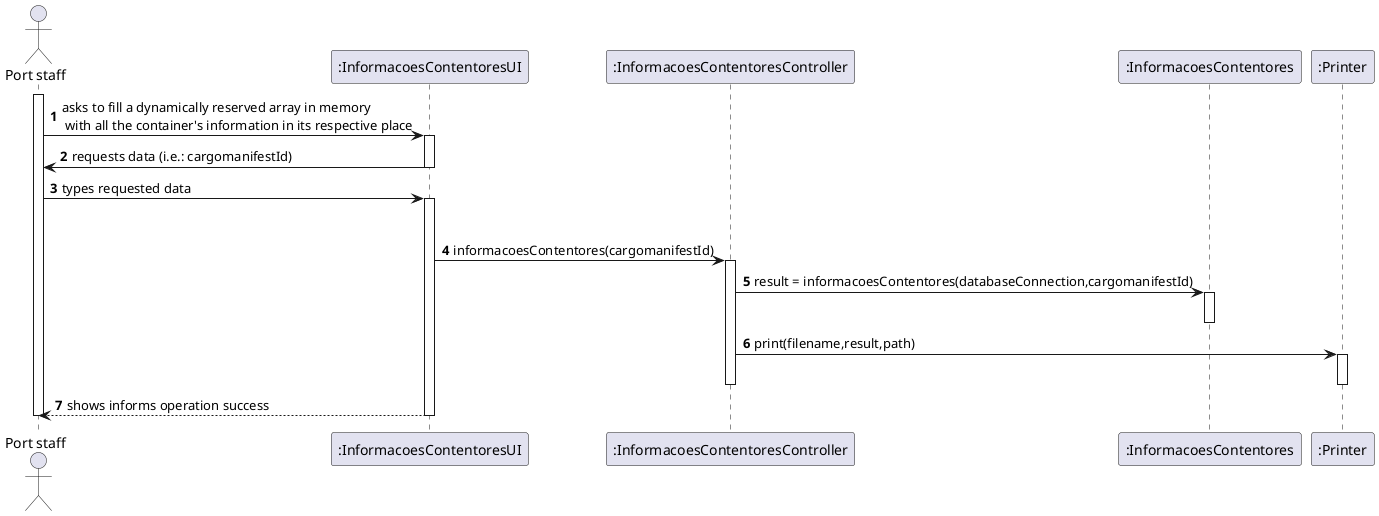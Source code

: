 @startuml
'https://plantuml.com/sequence-diagram

autonumber
actor "Port staff" as PM
participant ":InformacoesContentoresUI" as LUMUI
participant ":InformacoesContentoresController" as LUMC
participant ":InformacoesContentores" as LUM
participant ":Printer" as P

activate PM
PM -> LUMUI: asks to fill a dynamically reserved array in memory\n with all the container's information in its respective place
activate LUMUI
LUMUI -> PM : requests data (i.e.: cargomanifestId)
deactivate LUMUI

PM -> LUMUI: types requested data
activate LUMUI

deactivate LUMC
LUMUI -> LUMC : informacoesContentores(cargomanifestId)
activate LUMC
LUMC -> LUM : result = informacoesContentores(databaseConnection,cargomanifestId)
activate LUM
deactivate LUM
LUMC -> P : print(filename,result,path)
activate P
deactivate P
deactivate LUMC


LUMUI --> PM : shows informs operation success
deactivate LUMC
deactivate LUMUI
deactivate PM
@enduml